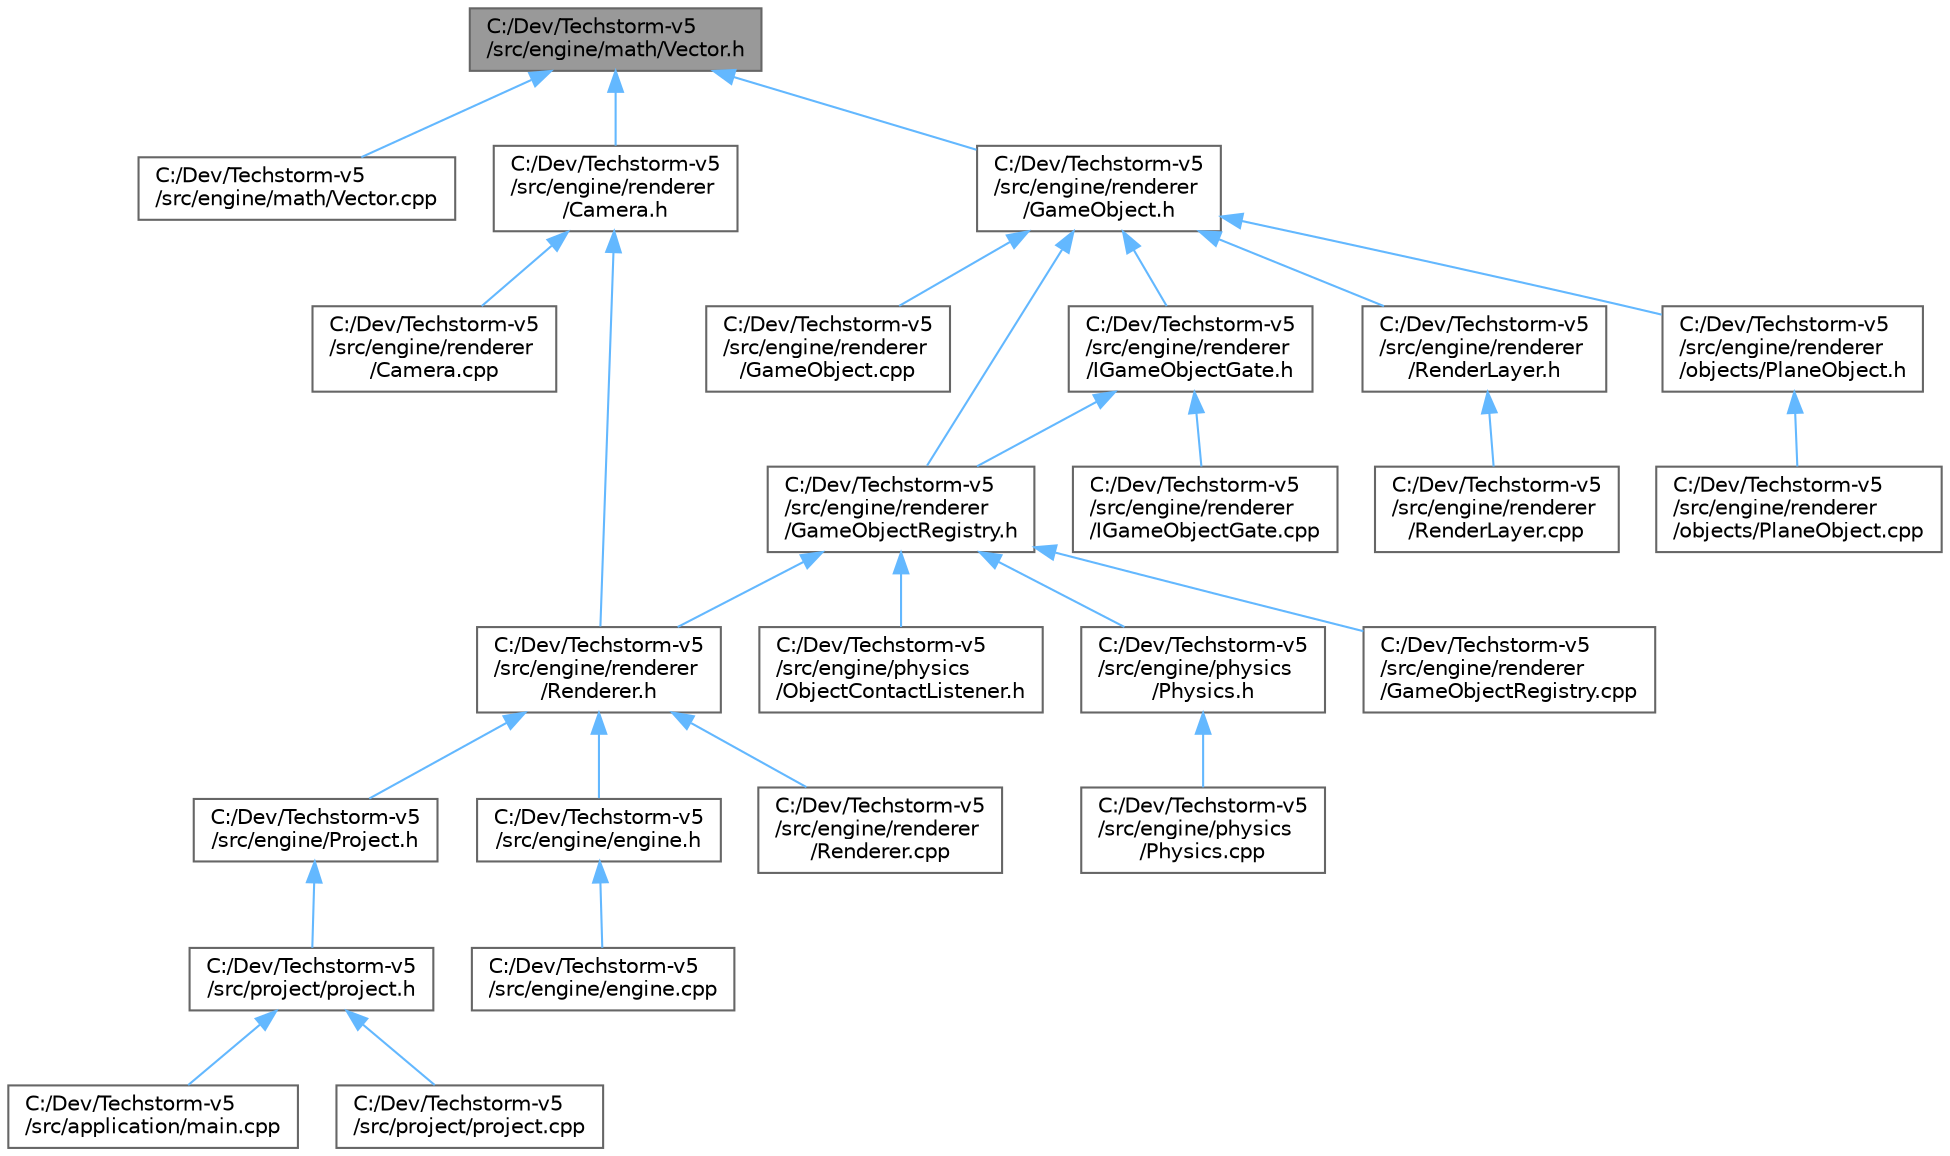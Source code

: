 digraph "C:/Dev/Techstorm-v5/src/engine/math/Vector.h"
{
 // LATEX_PDF_SIZE
  bgcolor="transparent";
  edge [fontname=Helvetica,fontsize=10,labelfontname=Helvetica,labelfontsize=10];
  node [fontname=Helvetica,fontsize=10,shape=box,height=0.2,width=0.4];
  Node1 [id="Node000001",label="C:/Dev/Techstorm-v5\l/src/engine/math/Vector.h",height=0.2,width=0.4,color="gray40", fillcolor="grey60", style="filled", fontcolor="black",tooltip=" "];
  Node1 -> Node2 [id="edge27_Node000001_Node000002",dir="back",color="steelblue1",style="solid",tooltip=" "];
  Node2 [id="Node000002",label="C:/Dev/Techstorm-v5\l/src/engine/math/Vector.cpp",height=0.2,width=0.4,color="grey40", fillcolor="white", style="filled",URL="$d6/d4f/_vector_8cpp.html",tooltip=" "];
  Node1 -> Node3 [id="edge28_Node000001_Node000003",dir="back",color="steelblue1",style="solid",tooltip=" "];
  Node3 [id="Node000003",label="C:/Dev/Techstorm-v5\l/src/engine/renderer\l/Camera.h",height=0.2,width=0.4,color="grey40", fillcolor="white", style="filled",URL="$d5/d91/_camera_8h.html",tooltip=" "];
  Node3 -> Node4 [id="edge29_Node000003_Node000004",dir="back",color="steelblue1",style="solid",tooltip=" "];
  Node4 [id="Node000004",label="C:/Dev/Techstorm-v5\l/src/engine/renderer\l/Camera.cpp",height=0.2,width=0.4,color="grey40", fillcolor="white", style="filled",URL="$d1/d33/_camera_8cpp.html",tooltip=" "];
  Node3 -> Node5 [id="edge30_Node000003_Node000005",dir="back",color="steelblue1",style="solid",tooltip=" "];
  Node5 [id="Node000005",label="C:/Dev/Techstorm-v5\l/src/engine/renderer\l/Renderer.h",height=0.2,width=0.4,color="grey40", fillcolor="white", style="filled",URL="$d3/da0/_renderer_8h.html",tooltip=" "];
  Node5 -> Node6 [id="edge31_Node000005_Node000006",dir="back",color="steelblue1",style="solid",tooltip=" "];
  Node6 [id="Node000006",label="C:/Dev/Techstorm-v5\l/src/engine/Project.h",height=0.2,width=0.4,color="grey40", fillcolor="white", style="filled",URL="$d8/d7d/engine_2_project_8h.html",tooltip=" "];
  Node6 -> Node7 [id="edge32_Node000006_Node000007",dir="back",color="steelblue1",style="solid",tooltip=" "];
  Node7 [id="Node000007",label="C:/Dev/Techstorm-v5\l/src/project/project.h",height=0.2,width=0.4,color="grey40", fillcolor="white", style="filled",URL="$d1/def/project_2_project_8h.html",tooltip=" "];
  Node7 -> Node8 [id="edge33_Node000007_Node000008",dir="back",color="steelblue1",style="solid",tooltip=" "];
  Node8 [id="Node000008",label="C:/Dev/Techstorm-v5\l/src/application/main.cpp",height=0.2,width=0.4,color="grey40", fillcolor="white", style="filled",URL="$dd/d39/application_2main_8cpp.html",tooltip=" "];
  Node7 -> Node9 [id="edge34_Node000007_Node000009",dir="back",color="steelblue1",style="solid",tooltip=" "];
  Node9 [id="Node000009",label="C:/Dev/Techstorm-v5\l/src/project/project.cpp",height=0.2,width=0.4,color="grey40", fillcolor="white", style="filled",URL="$df/d18/project_8cpp.html",tooltip=" "];
  Node5 -> Node10 [id="edge35_Node000005_Node000010",dir="back",color="steelblue1",style="solid",tooltip=" "];
  Node10 [id="Node000010",label="C:/Dev/Techstorm-v5\l/src/engine/engine.h",height=0.2,width=0.4,color="grey40", fillcolor="white", style="filled",URL="$d1/d55/engine_8h.html",tooltip=" "];
  Node10 -> Node11 [id="edge36_Node000010_Node000011",dir="back",color="steelblue1",style="solid",tooltip=" "];
  Node11 [id="Node000011",label="C:/Dev/Techstorm-v5\l/src/engine/engine.cpp",height=0.2,width=0.4,color="grey40", fillcolor="white", style="filled",URL="$da/d5c/engine_8cpp.html",tooltip=" "];
  Node5 -> Node12 [id="edge37_Node000005_Node000012",dir="back",color="steelblue1",style="solid",tooltip=" "];
  Node12 [id="Node000012",label="C:/Dev/Techstorm-v5\l/src/engine/renderer\l/Renderer.cpp",height=0.2,width=0.4,color="grey40", fillcolor="white", style="filled",URL="$da/d84/_renderer_8cpp.html",tooltip=" "];
  Node1 -> Node13 [id="edge38_Node000001_Node000013",dir="back",color="steelblue1",style="solid",tooltip=" "];
  Node13 [id="Node000013",label="C:/Dev/Techstorm-v5\l/src/engine/renderer\l/GameObject.h",height=0.2,width=0.4,color="grey40", fillcolor="white", style="filled",URL="$df/d91/_game_object_8h.html",tooltip=" "];
  Node13 -> Node14 [id="edge39_Node000013_Node000014",dir="back",color="steelblue1",style="solid",tooltip=" "];
  Node14 [id="Node000014",label="C:/Dev/Techstorm-v5\l/src/engine/renderer\l/GameObject.cpp",height=0.2,width=0.4,color="grey40", fillcolor="white", style="filled",URL="$d3/df6/_game_object_8cpp.html",tooltip=" "];
  Node13 -> Node15 [id="edge40_Node000013_Node000015",dir="back",color="steelblue1",style="solid",tooltip=" "];
  Node15 [id="Node000015",label="C:/Dev/Techstorm-v5\l/src/engine/renderer\l/GameObjectRegistry.h",height=0.2,width=0.4,color="grey40", fillcolor="white", style="filled",URL="$d9/dfc/_game_object_registry_8h.html",tooltip=" "];
  Node15 -> Node16 [id="edge41_Node000015_Node000016",dir="back",color="steelblue1",style="solid",tooltip=" "];
  Node16 [id="Node000016",label="C:/Dev/Techstorm-v5\l/src/engine/physics\l/ObjectContactListener.h",height=0.2,width=0.4,color="grey40", fillcolor="white", style="filled",URL="$d4/d8c/_object_contact_listener_8h.html",tooltip=" "];
  Node15 -> Node17 [id="edge42_Node000015_Node000017",dir="back",color="steelblue1",style="solid",tooltip=" "];
  Node17 [id="Node000017",label="C:/Dev/Techstorm-v5\l/src/engine/physics\l/Physics.h",height=0.2,width=0.4,color="grey40", fillcolor="white", style="filled",URL="$d8/d65/_physics_8h.html",tooltip=" "];
  Node17 -> Node18 [id="edge43_Node000017_Node000018",dir="back",color="steelblue1",style="solid",tooltip=" "];
  Node18 [id="Node000018",label="C:/Dev/Techstorm-v5\l/src/engine/physics\l/Physics.cpp",height=0.2,width=0.4,color="grey40", fillcolor="white", style="filled",URL="$d8/d6a/_physics_8cpp.html",tooltip=" "];
  Node15 -> Node19 [id="edge44_Node000015_Node000019",dir="back",color="steelblue1",style="solid",tooltip=" "];
  Node19 [id="Node000019",label="C:/Dev/Techstorm-v5\l/src/engine/renderer\l/GameObjectRegistry.cpp",height=0.2,width=0.4,color="grey40", fillcolor="white", style="filled",URL="$d7/d03/_game_object_registry_8cpp.html",tooltip=" "];
  Node15 -> Node5 [id="edge45_Node000015_Node000005",dir="back",color="steelblue1",style="solid",tooltip=" "];
  Node13 -> Node20 [id="edge46_Node000013_Node000020",dir="back",color="steelblue1",style="solid",tooltip=" "];
  Node20 [id="Node000020",label="C:/Dev/Techstorm-v5\l/src/engine/renderer\l/IGameObjectGate.h",height=0.2,width=0.4,color="grey40", fillcolor="white", style="filled",URL="$db/d88/_i_game_object_gate_8h.html",tooltip=" "];
  Node20 -> Node15 [id="edge47_Node000020_Node000015",dir="back",color="steelblue1",style="solid",tooltip=" "];
  Node20 -> Node21 [id="edge48_Node000020_Node000021",dir="back",color="steelblue1",style="solid",tooltip=" "];
  Node21 [id="Node000021",label="C:/Dev/Techstorm-v5\l/src/engine/renderer\l/IGameObjectGate.cpp",height=0.2,width=0.4,color="grey40", fillcolor="white", style="filled",URL="$df/d87/_i_game_object_gate_8cpp.html",tooltip=" "];
  Node13 -> Node22 [id="edge49_Node000013_Node000022",dir="back",color="steelblue1",style="solid",tooltip=" "];
  Node22 [id="Node000022",label="C:/Dev/Techstorm-v5\l/src/engine/renderer\l/RenderLayer.h",height=0.2,width=0.4,color="grey40", fillcolor="white", style="filled",URL="$da/de1/_render_layer_8h.html",tooltip=" "];
  Node22 -> Node23 [id="edge50_Node000022_Node000023",dir="back",color="steelblue1",style="solid",tooltip=" "];
  Node23 [id="Node000023",label="C:/Dev/Techstorm-v5\l/src/engine/renderer\l/RenderLayer.cpp",height=0.2,width=0.4,color="grey40", fillcolor="white", style="filled",URL="$da/d6a/_render_layer_8cpp.html",tooltip=" "];
  Node13 -> Node24 [id="edge51_Node000013_Node000024",dir="back",color="steelblue1",style="solid",tooltip=" "];
  Node24 [id="Node000024",label="C:/Dev/Techstorm-v5\l/src/engine/renderer\l/objects/PlaneObject.h",height=0.2,width=0.4,color="grey40", fillcolor="white", style="filled",URL="$d9/dd7/_plane_object_8h.html",tooltip=" "];
  Node24 -> Node25 [id="edge52_Node000024_Node000025",dir="back",color="steelblue1",style="solid",tooltip=" "];
  Node25 [id="Node000025",label="C:/Dev/Techstorm-v5\l/src/engine/renderer\l/objects/PlaneObject.cpp",height=0.2,width=0.4,color="grey40", fillcolor="white", style="filled",URL="$db/d4a/_plane_object_8cpp.html",tooltip=" "];
}
